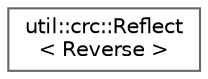 digraph "Graphical Class Hierarchy"
{
 // LATEX_PDF_SIZE
  bgcolor="transparent";
  edge [fontname=Helvetica,fontsize=10,labelfontname=Helvetica,labelfontsize=10];
  node [fontname=Helvetica,fontsize=10,shape=box,height=0.2,width=0.4];
  rankdir="LR";
  Node0 [id="Node000000",label="util::crc::Reflect\l\< Reverse \>",height=0.2,width=0.4,color="grey40", fillcolor="white", style="filled",URL="$d4/d03/structutil_1_1crc_1_1Reflect.html",tooltip=" "];
}
